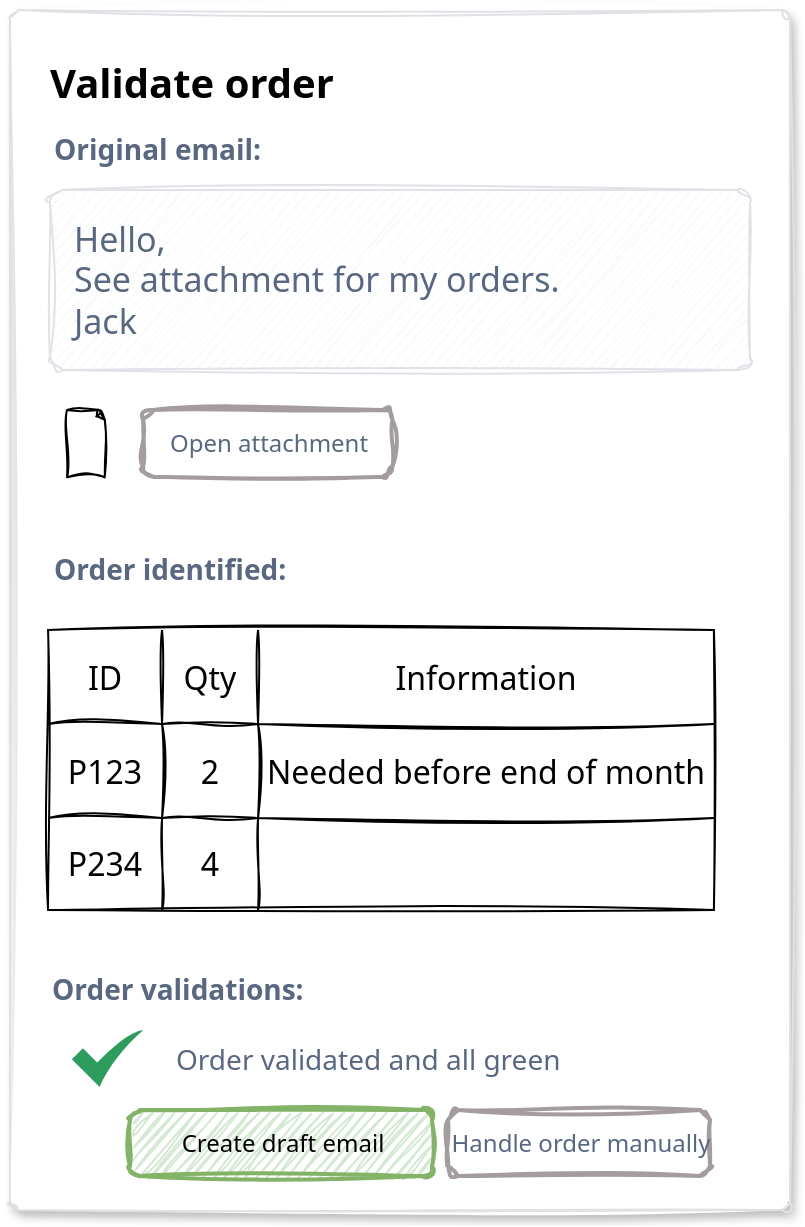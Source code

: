 <mxfile version="28.1.2" pages="3">
  <diagram name="Validate order" id="hDFR09BhtiosHNqQxnzq">
    <mxGraphModel dx="1576" dy="962" grid="1" gridSize="10" guides="1" tooltips="1" connect="1" arrows="1" fold="1" page="1" pageScale="1" pageWidth="2339" pageHeight="3300" math="0" shadow="0">
      <root>
        <mxCell id="0" />
        <mxCell id="1" parent="0" />
        <mxCell id="5PPlw6xIDYHhpRMQLJi6-10" value="Validate order" style="html=1;rounded=1;fillColor=#ffffff;strokeColor=#DFE1E5;fontSize=20;align=left;fontColor=#000000;shadow=1;arcSize=1;whiteSpace=wrap;spacing=20;verticalAlign=top;fontStyle=1;pointerEvents=0;sketch=1;hachureGap=4;jiggle=2;curveFitting=1;fontFamily=Segoe UI;" parent="1" vertex="1">
          <mxGeometry x="360" y="240" width="390" height="600" as="geometry" />
        </mxCell>
        <mxCell id="5PPlw6xIDYHhpRMQLJi6-11" value="Original email:" style="dashed=0;html=1;rounded=1;fillColor=none;strokeColor=none;fontSize=14;align=left;fontStyle=1;strokeWidth=2;fontColor=#596780;pointerEvents=0;sketch=1;hachureGap=4;jiggle=2;curveFitting=1;fontFamily=Segoe UI;" parent="5PPlw6xIDYHhpRMQLJi6-10" vertex="1">
          <mxGeometry width="100" height="20" relative="1" as="geometry">
            <mxPoint x="20" y="60" as="offset" />
          </mxGeometry>
        </mxCell>
        <mxCell id="5PPlw6xIDYHhpRMQLJi6-12" value="&lt;p class=&quot;MsoNormal&quot;&gt;&lt;span lang=&quot;EN-US&quot;&gt;Hello,&lt;br&gt;&lt;span style=&quot;background-color: transparent; color: light-dark(rgb(89, 103, 128), rgb(139, 151, 173));&quot;&gt;See attachment for my orders.&lt;br&gt;Jack&lt;/span&gt;&lt;br&gt;&lt;/span&gt;&lt;/p&gt;" style="dashed=0;html=1;rounded=1;fillColor=#F7F8F9;strokeColor=#E0E2E7;arcSize=7;align=left;spacingLeft=10;fontColor=#596780;pointerEvents=0;fontSize=17;sketch=1;hachureGap=4;jiggle=2;curveFitting=1;fontFamily=Segoe UI;" parent="5PPlw6xIDYHhpRMQLJi6-10" vertex="1">
          <mxGeometry width="350" height="90" relative="1" as="geometry">
            <mxPoint x="20" y="90" as="offset" />
          </mxGeometry>
        </mxCell>
        <mxCell id="5PPlw6xIDYHhpRMQLJi6-14" value="Order identified:" style="dashed=0;html=1;rounded=1;fillColor=none;strokeColor=none;fontSize=14;align=left;fontStyle=1;strokeWidth=2;fontColor=#596780;pointerEvents=0;sketch=1;hachureGap=4;jiggle=2;curveFitting=1;fontFamily=Segoe UI;" parent="5PPlw6xIDYHhpRMQLJi6-10" vertex="1">
          <mxGeometry width="100" height="20" relative="1" as="geometry">
            <mxPoint x="20" y="270" as="offset" />
          </mxGeometry>
        </mxCell>
        <mxCell id="5PPlw6xIDYHhpRMQLJi6-20" value="Create draft email" style="dashed=0;html=1;rounded=1;fillColor=#d5e8d4;strokeColor=#82b366;fontSize=12;align=center;fontStyle=0;strokeWidth=2;pointerEvents=0;sketch=1;hachureGap=4;jiggle=2;curveFitting=1;fontFamily=Segoe UI;" parent="5PPlw6xIDYHhpRMQLJi6-10" vertex="1">
          <mxGeometry x="1" y="1" width="151" height="33" relative="1" as="geometry">
            <mxPoint x="-330" y="-50" as="offset" />
          </mxGeometry>
        </mxCell>
        <mxCell id="5PPlw6xIDYHhpRMQLJi6-21" value="Handle order manually" style="dashed=0;html=1;rounded=1;fillColor=none;strokeColor=light-dark(#a49d9d, #ededed);fontSize=12;align=center;fontStyle=0;strokeWidth=2;fontColor=#596780;pointerEvents=0;sketch=1;hachureGap=4;jiggle=2;curveFitting=1;fontFamily=Segoe UI;" parent="5PPlw6xIDYHhpRMQLJi6-10" vertex="1">
          <mxGeometry x="1" y="1" width="131" height="33" relative="1" as="geometry">
            <mxPoint x="-171" y="-50" as="offset" />
          </mxGeometry>
        </mxCell>
        <mxCell id="5PPlw6xIDYHhpRMQLJi6-38" value="" style="whiteSpace=wrap;html=1;shape=mxgraph.basic.document;sketch=1;hachureGap=4;jiggle=2;curveFitting=1;fontFamily=Segoe UI;" parent="5PPlw6xIDYHhpRMQLJi6-10" vertex="1">
          <mxGeometry x="28.537" y="200" width="19.024" height="33.67" as="geometry" />
        </mxCell>
        <mxCell id="5PPlw6xIDYHhpRMQLJi6-39" value="Open attachment" style="dashed=0;html=1;rounded=1;fillColor=none;strokeColor=light-dark(#a49d9d, #ededed);fontSize=12;align=center;fontStyle=0;strokeWidth=2;fontColor=#596780;pointerEvents=0;sketch=1;hachureGap=4;jiggle=2;curveFitting=1;fontFamily=Segoe UI;" parent="5PPlw6xIDYHhpRMQLJi6-10" vertex="1">
          <mxGeometry x="66.585" y="200" width="124.61" height="33.42" as="geometry" />
        </mxCell>
        <mxCell id="5PPlw6xIDYHhpRMQLJi6-53" value="" style="shape=table;startSize=0;container=1;collapsible=0;childLayout=tableLayout;fontSize=16;sketch=1;hachureGap=4;jiggle=2;curveFitting=1;fontFamily=Segoe UI;" parent="5PPlw6xIDYHhpRMQLJi6-10" vertex="1">
          <mxGeometry x="19.024" y="310" width="332.927" height="140" as="geometry" />
        </mxCell>
        <mxCell id="5PPlw6xIDYHhpRMQLJi6-54" value="" style="shape=tableRow;horizontal=0;startSize=0;swimlaneHead=0;swimlaneBody=0;strokeColor=inherit;top=0;left=0;bottom=0;right=0;collapsible=0;dropTarget=0;fillColor=none;points=[[0,0.5],[1,0.5]];portConstraint=eastwest;fontSize=16;sketch=1;hachureGap=4;jiggle=2;curveFitting=1;fontFamily=Segoe UI;" parent="5PPlw6xIDYHhpRMQLJi6-53" vertex="1">
          <mxGeometry width="332.927" height="47" as="geometry" />
        </mxCell>
        <mxCell id="5PPlw6xIDYHhpRMQLJi6-55" value="ID" style="shape=partialRectangle;html=1;whiteSpace=wrap;connectable=0;strokeColor=inherit;overflow=hidden;fillColor=none;top=0;left=0;bottom=0;right=0;pointerEvents=1;fontSize=16;sketch=1;hachureGap=4;jiggle=2;curveFitting=1;fontFamily=Segoe UI;" parent="5PPlw6xIDYHhpRMQLJi6-54" vertex="1">
          <mxGeometry width="57" height="47" as="geometry">
            <mxRectangle width="57" height="47" as="alternateBounds" />
          </mxGeometry>
        </mxCell>
        <mxCell id="5PPlw6xIDYHhpRMQLJi6-56" value="Qty" style="shape=partialRectangle;html=1;whiteSpace=wrap;connectable=0;strokeColor=inherit;overflow=hidden;fillColor=none;top=0;left=0;bottom=0;right=0;pointerEvents=1;fontSize=16;sketch=1;hachureGap=4;jiggle=2;curveFitting=1;fontFamily=Segoe UI;" parent="5PPlw6xIDYHhpRMQLJi6-54" vertex="1">
          <mxGeometry x="57" width="48" height="47" as="geometry">
            <mxRectangle width="48" height="47" as="alternateBounds" />
          </mxGeometry>
        </mxCell>
        <mxCell id="5PPlw6xIDYHhpRMQLJi6-57" value="Information" style="shape=partialRectangle;html=1;whiteSpace=wrap;connectable=0;strokeColor=inherit;overflow=hidden;fillColor=none;top=0;left=0;bottom=0;right=0;pointerEvents=1;fontSize=16;sketch=1;hachureGap=4;jiggle=2;curveFitting=1;fontFamily=Segoe UI;" parent="5PPlw6xIDYHhpRMQLJi6-54" vertex="1">
          <mxGeometry x="105" width="228" height="47" as="geometry">
            <mxRectangle width="228" height="47" as="alternateBounds" />
          </mxGeometry>
        </mxCell>
        <mxCell id="5PPlw6xIDYHhpRMQLJi6-58" value="" style="shape=tableRow;horizontal=0;startSize=0;swimlaneHead=0;swimlaneBody=0;strokeColor=inherit;top=0;left=0;bottom=0;right=0;collapsible=0;dropTarget=0;fillColor=none;points=[[0,0.5],[1,0.5]];portConstraint=eastwest;fontSize=16;sketch=1;hachureGap=4;jiggle=2;curveFitting=1;fontFamily=Segoe UI;" parent="5PPlw6xIDYHhpRMQLJi6-53" vertex="1">
          <mxGeometry y="47" width="332.927" height="47" as="geometry" />
        </mxCell>
        <mxCell id="5PPlw6xIDYHhpRMQLJi6-59" value="P123" style="shape=partialRectangle;html=1;whiteSpace=wrap;connectable=0;strokeColor=inherit;overflow=hidden;fillColor=none;top=0;left=0;bottom=0;right=0;pointerEvents=1;fontSize=16;sketch=1;hachureGap=4;jiggle=2;curveFitting=1;fontFamily=Segoe UI;" parent="5PPlw6xIDYHhpRMQLJi6-58" vertex="1">
          <mxGeometry width="57" height="47" as="geometry">
            <mxRectangle width="57" height="47" as="alternateBounds" />
          </mxGeometry>
        </mxCell>
        <mxCell id="5PPlw6xIDYHhpRMQLJi6-60" value="2" style="shape=partialRectangle;html=1;whiteSpace=wrap;connectable=0;strokeColor=inherit;overflow=hidden;fillColor=none;top=0;left=0;bottom=0;right=0;pointerEvents=1;fontSize=16;sketch=1;hachureGap=4;jiggle=2;curveFitting=1;fontFamily=Segoe UI;" parent="5PPlw6xIDYHhpRMQLJi6-58" vertex="1">
          <mxGeometry x="57" width="48" height="47" as="geometry">
            <mxRectangle width="48" height="47" as="alternateBounds" />
          </mxGeometry>
        </mxCell>
        <mxCell id="5PPlw6xIDYHhpRMQLJi6-61" value="Needed before end of month" style="shape=partialRectangle;html=1;whiteSpace=wrap;connectable=0;strokeColor=inherit;overflow=hidden;fillColor=none;top=0;left=0;bottom=0;right=0;pointerEvents=1;fontSize=16;sketch=1;hachureGap=4;jiggle=2;curveFitting=1;fontFamily=Segoe UI;" parent="5PPlw6xIDYHhpRMQLJi6-58" vertex="1">
          <mxGeometry x="105" width="228" height="47" as="geometry">
            <mxRectangle width="228" height="47" as="alternateBounds" />
          </mxGeometry>
        </mxCell>
        <mxCell id="5PPlw6xIDYHhpRMQLJi6-62" value="" style="shape=tableRow;horizontal=0;startSize=0;swimlaneHead=0;swimlaneBody=0;strokeColor=inherit;top=0;left=0;bottom=0;right=0;collapsible=0;dropTarget=0;fillColor=none;points=[[0,0.5],[1,0.5]];portConstraint=eastwest;fontSize=16;sketch=1;hachureGap=4;jiggle=2;curveFitting=1;fontFamily=Segoe UI;" parent="5PPlw6xIDYHhpRMQLJi6-53" vertex="1">
          <mxGeometry y="94" width="332.927" height="46" as="geometry" />
        </mxCell>
        <mxCell id="5PPlw6xIDYHhpRMQLJi6-63" value="P234" style="shape=partialRectangle;html=1;whiteSpace=wrap;connectable=0;strokeColor=inherit;overflow=hidden;fillColor=none;top=0;left=0;bottom=0;right=0;pointerEvents=1;fontSize=16;sketch=1;hachureGap=4;jiggle=2;curveFitting=1;fontFamily=Segoe UI;" parent="5PPlw6xIDYHhpRMQLJi6-62" vertex="1">
          <mxGeometry width="57" height="46" as="geometry">
            <mxRectangle width="57" height="46" as="alternateBounds" />
          </mxGeometry>
        </mxCell>
        <mxCell id="5PPlw6xIDYHhpRMQLJi6-64" value="4" style="shape=partialRectangle;html=1;whiteSpace=wrap;connectable=0;strokeColor=inherit;overflow=hidden;fillColor=none;top=0;left=0;bottom=0;right=0;pointerEvents=1;fontSize=16;sketch=1;hachureGap=4;jiggle=2;curveFitting=1;fontFamily=Segoe UI;" parent="5PPlw6xIDYHhpRMQLJi6-62" vertex="1">
          <mxGeometry x="57" width="48" height="46" as="geometry">
            <mxRectangle width="48" height="46" as="alternateBounds" />
          </mxGeometry>
        </mxCell>
        <mxCell id="5PPlw6xIDYHhpRMQLJi6-65" value="" style="shape=partialRectangle;html=1;whiteSpace=wrap;connectable=0;strokeColor=inherit;overflow=hidden;fillColor=none;top=0;left=0;bottom=0;right=0;pointerEvents=1;fontSize=16;sketch=1;hachureGap=4;jiggle=2;curveFitting=1;fontFamily=Segoe UI;" parent="5PPlw6xIDYHhpRMQLJi6-62" vertex="1">
          <mxGeometry x="105" width="228" height="46" as="geometry">
            <mxRectangle width="228" height="46" as="alternateBounds" />
          </mxGeometry>
        </mxCell>
        <mxCell id="5PPlw6xIDYHhpRMQLJi6-67" value="Order validations:" style="dashed=0;html=1;rounded=1;fillColor=none;strokeColor=none;fontSize=14;align=left;fontStyle=1;strokeWidth=2;fontColor=#596780;pointerEvents=0;sketch=1;hachureGap=4;jiggle=2;curveFitting=1;fontFamily=Segoe UI;" parent="5PPlw6xIDYHhpRMQLJi6-10" vertex="1">
          <mxGeometry x="19.024" y="480" width="95.122" height="20" as="geometry" />
        </mxCell>
        <mxCell id="5PPlw6xIDYHhpRMQLJi6-66" value="" style="sketch=0;html=1;aspect=fixed;strokeColor=none;shadow=0;align=center;fillColor=#2D9C5E;verticalAlign=top;labelPosition=center;verticalLabelPosition=bottom;shape=mxgraph.gcp2.check;hachureGap=4;jiggle=2;curveFitting=1;fontFamily=Architects Daughter;fontSource=https%3A%2F%2Ffonts.googleapis.com%2Fcss%3Ffamily%3DArchitects%2BDaughter;" parent="5PPlw6xIDYHhpRMQLJi6-10" vertex="1">
          <mxGeometry x="30.915" y="510" width="35.671" height="28.537" as="geometry" />
        </mxCell>
        <mxCell id="5PPlw6xIDYHhpRMQLJi6-68" value="Order validated and all green" style="dashed=0;html=1;rounded=1;fillColor=none;strokeColor=none;fontSize=14;align=left;fontStyle=0;strokeWidth=2;fontColor=#596780;pointerEvents=0;sketch=1;hachureGap=4;jiggle=2;curveFitting=1;fontFamily=Segoe UI;" parent="5PPlw6xIDYHhpRMQLJi6-10" vertex="1">
          <mxGeometry x="81.329" y="515" width="242.085" height="20" as="geometry" />
        </mxCell>
      </root>
    </mxGraphModel>
  </diagram>
  <diagram name="Scenario 1" id="gGrY1N74aggnu2cFGW1f">
    <mxGraphModel dx="901" dy="550" grid="1" gridSize="10" guides="1" tooltips="1" connect="1" arrows="1" fold="1" page="1" pageScale="1" pageWidth="2339" pageHeight="3300" math="0" shadow="0">
      <root>
        <mxCell id="ysoz3RFdD6hhX9JGFQpG-0" />
        <mxCell id="ysoz3RFdD6hhX9JGFQpG-1" parent="ysoz3RFdD6hhX9JGFQpG-0" />
        <mxCell id="ysoz3RFdD6hhX9JGFQpG-2" value="Analyze orders" style="html=1;rounded=1;fillColor=#ffffff;strokeColor=#DFE1E5;fontSize=20;align=left;fontColor=#000000;shadow=1;arcSize=1;whiteSpace=wrap;spacing=20;verticalAlign=top;fontStyle=1;pointerEvents=0;sketch=1;hachureGap=4;jiggle=2;curveFitting=1;fontFamily=Segoe UI;" vertex="1" parent="ysoz3RFdD6hhX9JGFQpG-1">
          <mxGeometry x="150" y="280" width="460" height="170" as="geometry" />
        </mxCell>
        <mxCell id="KWAz2jK_aD4MaHGoxzwM-12" value="" style="shape=table;startSize=0;container=1;collapsible=0;childLayout=tableLayout;fontSize=16;sketch=1;hachureGap=4;jiggle=2;curveFitting=1;fontFamily=Segoe UI;" vertex="1" parent="ysoz3RFdD6hhX9JGFQpG-1">
          <mxGeometry x="980" y="620" width="332.927" height="140" as="geometry" />
        </mxCell>
        <mxCell id="KWAz2jK_aD4MaHGoxzwM-13" value="" style="shape=tableRow;horizontal=0;startSize=0;swimlaneHead=0;swimlaneBody=0;strokeColor=inherit;top=0;left=0;bottom=0;right=0;collapsible=0;dropTarget=0;fillColor=none;points=[[0,0.5],[1,0.5]];portConstraint=eastwest;fontSize=16;sketch=1;hachureGap=4;jiggle=2;curveFitting=1;fontFamily=Segoe UI;" vertex="1" parent="KWAz2jK_aD4MaHGoxzwM-12">
          <mxGeometry width="332.927" height="47" as="geometry" />
        </mxCell>
        <mxCell id="KWAz2jK_aD4MaHGoxzwM-14" value="ID" style="shape=partialRectangle;html=1;whiteSpace=wrap;connectable=0;strokeColor=inherit;overflow=hidden;fillColor=none;top=0;left=0;bottom=0;right=0;pointerEvents=1;fontSize=16;sketch=1;hachureGap=4;jiggle=2;curveFitting=1;fontFamily=Segoe UI;" vertex="1" parent="KWAz2jK_aD4MaHGoxzwM-13">
          <mxGeometry width="57" height="47" as="geometry">
            <mxRectangle width="57" height="47" as="alternateBounds" />
          </mxGeometry>
        </mxCell>
        <mxCell id="KWAz2jK_aD4MaHGoxzwM-15" value="Qty" style="shape=partialRectangle;html=1;whiteSpace=wrap;connectable=0;strokeColor=inherit;overflow=hidden;fillColor=none;top=0;left=0;bottom=0;right=0;pointerEvents=1;fontSize=16;sketch=1;hachureGap=4;jiggle=2;curveFitting=1;fontFamily=Segoe UI;" vertex="1" parent="KWAz2jK_aD4MaHGoxzwM-13">
          <mxGeometry x="57" width="48" height="47" as="geometry">
            <mxRectangle width="48" height="47" as="alternateBounds" />
          </mxGeometry>
        </mxCell>
        <mxCell id="KWAz2jK_aD4MaHGoxzwM-16" value="Information" style="shape=partialRectangle;html=1;whiteSpace=wrap;connectable=0;strokeColor=inherit;overflow=hidden;fillColor=none;top=0;left=0;bottom=0;right=0;pointerEvents=1;fontSize=16;sketch=1;hachureGap=4;jiggle=2;curveFitting=1;fontFamily=Segoe UI;" vertex="1" parent="KWAz2jK_aD4MaHGoxzwM-13">
          <mxGeometry x="105" width="228" height="47" as="geometry">
            <mxRectangle width="228" height="47" as="alternateBounds" />
          </mxGeometry>
        </mxCell>
        <mxCell id="KWAz2jK_aD4MaHGoxzwM-17" value="" style="shape=tableRow;horizontal=0;startSize=0;swimlaneHead=0;swimlaneBody=0;strokeColor=inherit;top=0;left=0;bottom=0;right=0;collapsible=0;dropTarget=0;fillColor=none;points=[[0,0.5],[1,0.5]];portConstraint=eastwest;fontSize=16;sketch=1;hachureGap=4;jiggle=2;curveFitting=1;fontFamily=Segoe UI;" vertex="1" parent="KWAz2jK_aD4MaHGoxzwM-12">
          <mxGeometry y="47" width="332.927" height="47" as="geometry" />
        </mxCell>
        <mxCell id="KWAz2jK_aD4MaHGoxzwM-18" value="P123" style="shape=partialRectangle;html=1;whiteSpace=wrap;connectable=0;strokeColor=inherit;overflow=hidden;fillColor=none;top=0;left=0;bottom=0;right=0;pointerEvents=1;fontSize=16;sketch=1;hachureGap=4;jiggle=2;curveFitting=1;fontFamily=Segoe UI;" vertex="1" parent="KWAz2jK_aD4MaHGoxzwM-17">
          <mxGeometry width="57" height="47" as="geometry">
            <mxRectangle width="57" height="47" as="alternateBounds" />
          </mxGeometry>
        </mxCell>
        <mxCell id="KWAz2jK_aD4MaHGoxzwM-19" value="2" style="shape=partialRectangle;html=1;whiteSpace=wrap;connectable=0;strokeColor=inherit;overflow=hidden;fillColor=none;top=0;left=0;bottom=0;right=0;pointerEvents=1;fontSize=16;sketch=1;hachureGap=4;jiggle=2;curveFitting=1;fontFamily=Segoe UI;" vertex="1" parent="KWAz2jK_aD4MaHGoxzwM-17">
          <mxGeometry x="57" width="48" height="47" as="geometry">
            <mxRectangle width="48" height="47" as="alternateBounds" />
          </mxGeometry>
        </mxCell>
        <mxCell id="KWAz2jK_aD4MaHGoxzwM-20" value="Needed before end of month" style="shape=partialRectangle;html=1;whiteSpace=wrap;connectable=0;strokeColor=inherit;overflow=hidden;fillColor=none;top=0;left=0;bottom=0;right=0;pointerEvents=1;fontSize=16;sketch=1;hachureGap=4;jiggle=2;curveFitting=1;fontFamily=Segoe UI;" vertex="1" parent="KWAz2jK_aD4MaHGoxzwM-17">
          <mxGeometry x="105" width="228" height="47" as="geometry">
            <mxRectangle width="228" height="47" as="alternateBounds" />
          </mxGeometry>
        </mxCell>
        <mxCell id="KWAz2jK_aD4MaHGoxzwM-21" value="" style="shape=tableRow;horizontal=0;startSize=0;swimlaneHead=0;swimlaneBody=0;strokeColor=inherit;top=0;left=0;bottom=0;right=0;collapsible=0;dropTarget=0;fillColor=none;points=[[0,0.5],[1,0.5]];portConstraint=eastwest;fontSize=16;sketch=1;hachureGap=4;jiggle=2;curveFitting=1;fontFamily=Segoe UI;" vertex="1" parent="KWAz2jK_aD4MaHGoxzwM-12">
          <mxGeometry y="94" width="332.927" height="46" as="geometry" />
        </mxCell>
        <mxCell id="KWAz2jK_aD4MaHGoxzwM-22" value="P234" style="shape=partialRectangle;html=1;whiteSpace=wrap;connectable=0;strokeColor=inherit;overflow=hidden;fillColor=none;top=0;left=0;bottom=0;right=0;pointerEvents=1;fontSize=16;sketch=1;hachureGap=4;jiggle=2;curveFitting=1;fontFamily=Segoe UI;" vertex="1" parent="KWAz2jK_aD4MaHGoxzwM-21">
          <mxGeometry width="57" height="46" as="geometry">
            <mxRectangle width="57" height="46" as="alternateBounds" />
          </mxGeometry>
        </mxCell>
        <mxCell id="KWAz2jK_aD4MaHGoxzwM-23" value="4" style="shape=partialRectangle;html=1;whiteSpace=wrap;connectable=0;strokeColor=inherit;overflow=hidden;fillColor=none;top=0;left=0;bottom=0;right=0;pointerEvents=1;fontSize=16;sketch=1;hachureGap=4;jiggle=2;curveFitting=1;fontFamily=Segoe UI;" vertex="1" parent="KWAz2jK_aD4MaHGoxzwM-21">
          <mxGeometry x="57" width="48" height="46" as="geometry">
            <mxRectangle width="48" height="46" as="alternateBounds" />
          </mxGeometry>
        </mxCell>
        <mxCell id="KWAz2jK_aD4MaHGoxzwM-24" value="" style="shape=partialRectangle;html=1;whiteSpace=wrap;connectable=0;strokeColor=inherit;overflow=hidden;fillColor=none;top=0;left=0;bottom=0;right=0;pointerEvents=1;fontSize=16;sketch=1;hachureGap=4;jiggle=2;curveFitting=1;fontFamily=Segoe UI;" vertex="1" parent="KWAz2jK_aD4MaHGoxzwM-21">
          <mxGeometry x="105" width="228" height="46" as="geometry">
            <mxRectangle width="228" height="46" as="alternateBounds" />
          </mxGeometry>
        </mxCell>
        <mxCell id="KWAz2jK_aD4MaHGoxzwM-25" value="Analyze" style="dashed=0;html=1;rounded=1;fillColor=#dae8fc;strokeColor=#6c8ebf;fontSize=12;align=center;fontStyle=1;strokeWidth=2;pointerEvents=0;hachureGap=4;fontFamily=Segoe UI;" vertex="1" parent="ysoz3RFdD6hhX9JGFQpG-1">
          <mxGeometry x="460" y="370" width="120" height="33" as="geometry" />
        </mxCell>
        <mxCell id="KWAz2jK_aD4MaHGoxzwM-26" value="Handle order manually" style="dashed=0;html=1;rounded=1;fillColor=none;strokeColor=light-dark(#a49d9d, #ededed);fontSize=12;align=center;fontStyle=0;strokeWidth=2;fontColor=#596780;pointerEvents=0;sketch=1;hachureGap=4;jiggle=2;curveFitting=1;fontFamily=Segoe UI;" vertex="1" parent="ysoz3RFdD6hhX9JGFQpG-1">
          <mxGeometry x="950" y="800" width="131" height="33" as="geometry" />
        </mxCell>
        <mxCell id="KWAz2jK_aD4MaHGoxzwM-27" value="Order validated and all green" style="dashed=0;html=1;rounded=1;fillColor=none;strokeColor=none;fontSize=14;align=left;fontStyle=0;strokeWidth=2;fontColor=#596780;pointerEvents=0;sketch=1;hachureGap=4;jiggle=2;curveFitting=1;fontFamily=Segoe UI;" vertex="1" parent="ysoz3RFdD6hhX9JGFQpG-1">
          <mxGeometry x="910" y="520" width="242.085" height="20" as="geometry" />
        </mxCell>
        <mxCell id="KWAz2jK_aD4MaHGoxzwM-28" value="Order validations:" style="dashed=0;html=1;rounded=1;fillColor=none;strokeColor=none;fontSize=14;align=left;fontStyle=1;strokeWidth=2;fontColor=#596780;pointerEvents=0;sketch=1;hachureGap=4;jiggle=2;curveFitting=1;fontFamily=Segoe UI;" vertex="1" parent="ysoz3RFdD6hhX9JGFQpG-1">
          <mxGeometry x="1000" y="380" width="95.122" height="20" as="geometry" />
        </mxCell>
        <mxCell id="KWAz2jK_aD4MaHGoxzwM-29" value="" style="sketch=0;html=1;aspect=fixed;strokeColor=none;shadow=0;align=center;fillColor=#2D9C5E;verticalAlign=top;labelPosition=center;verticalLabelPosition=bottom;shape=mxgraph.gcp2.check;hachureGap=4;jiggle=2;curveFitting=1;fontFamily=Architects Daughter;fontSource=https%3A%2F%2Ffonts.googleapis.com%2Fcss%3Ffamily%3DArchitects%2BDaughter;" vertex="1" parent="ysoz3RFdD6hhX9JGFQpG-1">
          <mxGeometry x="970" y="420" width="35.671" height="28.537" as="geometry" />
        </mxCell>
        <mxCell id="KWAz2jK_aD4MaHGoxzwM-30" value="Order identified:" style="dashed=0;html=1;rounded=1;fillColor=none;strokeColor=none;fontSize=14;align=left;fontStyle=1;strokeWidth=2;fontColor=#596780;pointerEvents=0;sketch=1;hachureGap=4;jiggle=2;curveFitting=1;fontFamily=Segoe UI;" vertex="1" parent="ysoz3RFdD6hhX9JGFQpG-1">
          <mxGeometry x="980" y="330" width="100" height="20" as="geometry" />
        </mxCell>
        <mxCell id="KWAz2jK_aD4MaHGoxzwM-31" value="Original email:" style="dashed=0;html=1;rounded=1;fillColor=none;strokeColor=none;fontSize=14;align=left;fontStyle=1;strokeWidth=2;fontColor=#596780;pointerEvents=0;sketch=1;hachureGap=4;jiggle=2;curveFitting=1;fontFamily=Segoe UI;" vertex="1" parent="ysoz3RFdD6hhX9JGFQpG-1">
          <mxGeometry x="1020" y="250" width="100" height="20" as="geometry" />
        </mxCell>
        <mxCell id="KWAz2jK_aD4MaHGoxzwM-59" value="Any" style="rounded=1;fillColor=#f5f5f5;strokeColor=#666666;html=1;fontColor=#333333;align=left;fontSize=12;spacingLeft=10;pointerEvents=0;hachureGap=4;fontFamily=Segoe UI;" vertex="1" parent="ysoz3RFdD6hhX9JGFQpG-1">
          <mxGeometry x="339" y="370" width="100" height="33" as="geometry" />
        </mxCell>
        <mxCell id="KWAz2jK_aD4MaHGoxzwM-60" value="" style="shape=triangle;direction=south;fillColor=#596780;strokeColor=none;html=1;pointerEvents=0;hachureGap=4;fontFamily=Architects Daughter;fontSource=https%3A%2F%2Ffonts.googleapis.com%2Fcss%3Ffamily%3DArchitects%2BDaughter;" vertex="1" parent="KWAz2jK_aD4MaHGoxzwM-59">
          <mxGeometry x="1" y="0.5" width="12" height="6" relative="1" as="geometry">
            <mxPoint x="-20" y="-3" as="offset" />
          </mxGeometry>
        </mxCell>
        <mxCell id="KWAz2jK_aD4MaHGoxzwM-61" value="ORD00000010" style="strokeWidth=1;shadow=0;dashed=0;align=center;html=1;shape=mxgraph.mockup.text.textBox;fontColor=#666666;align=left;fontSize=17;spacingLeft=4;spacingTop=-3;whiteSpace=wrap;strokeColor=#666666;mainText=;hachureGap=4;fontFamily=Segoe UI;" vertex="1" parent="ysoz3RFdD6hhX9JGFQpG-1">
          <mxGeometry x="170" y="373" width="150" height="30" as="geometry" />
        </mxCell>
        <mxCell id="KWAz2jK_aD4MaHGoxzwM-63" value="Order number:" style="dashed=0;html=1;rounded=1;fillColor=none;strokeColor=none;fontSize=14;align=left;fontStyle=1;strokeWidth=2;fontColor=#596780;pointerEvents=0;sketch=1;hachureGap=4;jiggle=2;curveFitting=1;fontFamily=Segoe UI;" vertex="1" parent="ysoz3RFdD6hhX9JGFQpG-1">
          <mxGeometry x="170" y="351.5" width="100" height="20" as="geometry" />
        </mxCell>
        <mxCell id="KWAz2jK_aD4MaHGoxzwM-64" value="Status:" style="dashed=0;html=1;rounded=1;fillColor=none;strokeColor=none;fontSize=14;align=left;fontStyle=1;strokeWidth=2;fontColor=#596780;pointerEvents=0;sketch=1;hachureGap=4;jiggle=2;curveFitting=1;fontFamily=Segoe UI;" vertex="1" parent="ysoz3RFdD6hhX9JGFQpG-1">
          <mxGeometry x="339" y="350" width="100" height="20" as="geometry" />
        </mxCell>
        <mxCell id="KWAz2jK_aD4MaHGoxzwM-65" value="Order agent" style="html=1;rounded=1;fillColor=#ffffff;strokeColor=#DFE1E5;fontSize=20;align=left;fontColor=#000000;shadow=1;arcSize=1;whiteSpace=wrap;spacing=20;verticalAlign=top;fontStyle=1;pointerEvents=0;sketch=1;hachureGap=4;jiggle=2;curveFitting=1;fontFamily=Segoe UI;" vertex="1" parent="ysoz3RFdD6hhX9JGFQpG-1">
          <mxGeometry x="149" y="503" width="461" height="190" as="geometry" />
        </mxCell>
        <mxCell id="KWAz2jK_aD4MaHGoxzwM-68" value="" style="html=1;verticalLabelPosition=middle;align=right;labelBackgroundColor=#ffffff;verticalAlign=middle;strokeWidth=2;strokeColor=#0080F0;shadow=0;dashed=0;shape=mxgraph.ios7.icons.message;hachureGap=4;fontFamily=Segoe UI;labelPosition=center;" vertex="1" parent="ysoz3RFdD6hhX9JGFQpG-1">
          <mxGeometry x="339" y="568" width="250" height="40" as="geometry" />
        </mxCell>
        <mxCell id="KWAz2jK_aD4MaHGoxzwM-69" value="" style="html=1;verticalLabelPosition=middle;align=left;labelBackgroundColor=#ffffff;verticalAlign=middle;strokeWidth=2;strokeColor=#00CC66;shadow=0;dashed=0;shape=mxgraph.ios7.icons.message;hachureGap=4;fontFamily=Segoe UI;labelPosition=center;flipH=1;" vertex="1" parent="ysoz3RFdD6hhX9JGFQpG-1">
          <mxGeometry x="170" y="623" width="200" height="40" as="geometry" />
        </mxCell>
        <mxCell id="KWAz2jK_aD4MaHGoxzwM-70" value="VS." style="text;strokeColor=none;fillColor=none;html=1;align=center;verticalAlign=middle;whiteSpace=wrap;rounded=0;fontSize=25;fontFamily=Segoe UI;fontStyle=1" vertex="1" parent="ysoz3RFdD6hhX9JGFQpG-1">
          <mxGeometry x="350" y="460" width="60" height="30" as="geometry" />
        </mxCell>
        <mxCell id="KWAz2jK_aD4MaHGoxzwM-71" value="&lt;span style=&quot;color: rgb(0, 0, 0); font-family: &amp;quot;Segoe UI&amp;quot;; font-size: 12px; font-style: normal; font-variant-ligatures: normal; font-variant-caps: normal; font-weight: 400; letter-spacing: normal; orphans: 2; text-indent: 0px; text-transform: none; widows: 2; word-spacing: 0px; -webkit-text-stroke-width: 0px; white-space: nowrap; background-color: rgb(255, 255, 255); text-decoration-thickness: initial; text-decoration-style: initial; text-decoration-color: initial; float: none; display: inline !important;&quot;&gt;What&#39;s the status with order ORD00000010?&lt;/span&gt;" style="text;whiteSpace=wrap;html=1;fontFamily=Architects Daughter;fontSource=https%3A%2F%2Ffonts.googleapis.com%2Fcss%3Ffamily%3DArchitects%2BDaughter;align=center;verticalAlign=middle;" vertex="1" parent="ysoz3RFdD6hhX9JGFQpG-1">
          <mxGeometry x="340" y="568" width="250" height="32" as="geometry" />
        </mxCell>
        <mxCell id="KWAz2jK_aD4MaHGoxzwM-72" value="&lt;span style=&quot;font-family: &amp;quot;Segoe UI&amp;quot;; text-wrap-mode: nowrap; background-color: rgb(255, 255, 255);&quot;&gt;Order is currently in&amp;nbsp;&lt;/span&gt;&lt;b style=&quot;font-family: &amp;quot;Segoe UI&amp;quot;; text-wrap-mode: nowrap;&quot;&gt;...&lt;/b&gt;" style="text;whiteSpace=wrap;html=1;fontFamily=Architects Daughter;fontSource=https%3A%2F%2Ffonts.googleapis.com%2Fcss%3Ffamily%3DArchitects%2BDaughter;align=center;verticalAlign=middle;" vertex="1" parent="ysoz3RFdD6hhX9JGFQpG-1">
          <mxGeometry x="170" y="623" width="140" height="32" as="geometry" />
        </mxCell>
      </root>
    </mxGraphModel>
  </diagram>
  <diagram name="Scenario 2" id="1KsRFRwUj7b3d2rWcODj">
    <mxGraphModel dx="1576" dy="962" grid="1" gridSize="10" guides="1" tooltips="1" connect="1" arrows="1" fold="1" page="1" pageScale="1" pageWidth="2339" pageHeight="3300" math="0" shadow="0">
      <root>
        <mxCell id="--RDxIVZW0fIAirBwGvF-0" />
        <mxCell id="--RDxIVZW0fIAirBwGvF-1" parent="--RDxIVZW0fIAirBwGvF-0" />
        <mxCell id="--RDxIVZW0fIAirBwGvF-2" value="Book a flight" style="html=1;rounded=1;fillColor=#ffffff;strokeColor=#DFE1E5;fontSize=20;align=left;fontColor=#000000;shadow=1;arcSize=1;whiteSpace=wrap;spacing=20;verticalAlign=top;fontStyle=1;pointerEvents=0;sketch=1;hachureGap=4;jiggle=2;curveFitting=1;fontFamily=Segoe UI;" vertex="1" parent="--RDxIVZW0fIAirBwGvF-1">
          <mxGeometry x="150" y="280" width="460" height="170" as="geometry" />
        </mxCell>
        <mxCell id="--RDxIVZW0fIAirBwGvF-16" value="Analyze" style="dashed=0;html=1;rounded=1;fillColor=#dae8fc;strokeColor=#6c8ebf;fontSize=12;align=center;fontStyle=1;strokeWidth=2;pointerEvents=0;hachureGap=4;fontFamily=Segoe UI;" vertex="1" parent="--RDxIVZW0fIAirBwGvF-1">
          <mxGeometry x="460" y="370" width="120" height="33" as="geometry" />
        </mxCell>
        <mxCell id="--RDxIVZW0fIAirBwGvF-23" value="Any" style="rounded=1;fillColor=#f5f5f5;strokeColor=#666666;html=1;fontColor=#333333;align=left;fontSize=12;spacingLeft=10;pointerEvents=0;hachureGap=4;fontFamily=Segoe UI;" vertex="1" parent="--RDxIVZW0fIAirBwGvF-1">
          <mxGeometry x="339" y="370" width="100" height="33" as="geometry" />
        </mxCell>
        <mxCell id="--RDxIVZW0fIAirBwGvF-24" value="" style="shape=triangle;direction=south;fillColor=#596780;strokeColor=none;html=1;pointerEvents=0;hachureGap=4;fontFamily=Architects Daughter;fontSource=https%3A%2F%2Ffonts.googleapis.com%2Fcss%3Ffamily%3DArchitects%2BDaughter;" vertex="1" parent="--RDxIVZW0fIAirBwGvF-23">
          <mxGeometry x="1" y="0.5" width="12" height="6" relative="1" as="geometry">
            <mxPoint x="-20" y="-3" as="offset" />
          </mxGeometry>
        </mxCell>
        <mxCell id="--RDxIVZW0fIAirBwGvF-25" value="ORD00000010" style="strokeWidth=1;shadow=0;dashed=0;align=center;html=1;shape=mxgraph.mockup.text.textBox;fontColor=#666666;align=left;fontSize=17;spacingLeft=4;spacingTop=-3;whiteSpace=wrap;strokeColor=#666666;mainText=;hachureGap=4;fontFamily=Segoe UI;" vertex="1" parent="--RDxIVZW0fIAirBwGvF-1">
          <mxGeometry x="170" y="373" width="150" height="30" as="geometry" />
        </mxCell>
        <mxCell id="--RDxIVZW0fIAirBwGvF-26" value="Order number:" style="dashed=0;html=1;rounded=1;fillColor=none;strokeColor=none;fontSize=14;align=left;fontStyle=1;strokeWidth=2;fontColor=#596780;pointerEvents=0;sketch=1;hachureGap=4;jiggle=2;curveFitting=1;fontFamily=Segoe UI;" vertex="1" parent="--RDxIVZW0fIAirBwGvF-1">
          <mxGeometry x="170" y="351.5" width="100" height="20" as="geometry" />
        </mxCell>
        <mxCell id="--RDxIVZW0fIAirBwGvF-27" value="Status:" style="dashed=0;html=1;rounded=1;fillColor=none;strokeColor=none;fontSize=14;align=left;fontStyle=1;strokeWidth=2;fontColor=#596780;pointerEvents=0;sketch=1;hachureGap=4;jiggle=2;curveFitting=1;fontFamily=Segoe UI;" vertex="1" parent="--RDxIVZW0fIAirBwGvF-1">
          <mxGeometry x="339" y="350" width="100" height="20" as="geometry" />
        </mxCell>
        <mxCell id="--RDxIVZW0fIAirBwGvF-28" value="Order agent" style="html=1;rounded=1;fillColor=#ffffff;strokeColor=#DFE1E5;fontSize=20;align=left;fontColor=#000000;shadow=1;arcSize=1;whiteSpace=wrap;spacing=20;verticalAlign=top;fontStyle=1;pointerEvents=0;sketch=1;hachureGap=4;jiggle=2;curveFitting=1;fontFamily=Segoe UI;" vertex="1" parent="--RDxIVZW0fIAirBwGvF-1">
          <mxGeometry x="149" y="626" width="461" height="190" as="geometry" />
        </mxCell>
        <mxCell id="--RDxIVZW0fIAirBwGvF-29" value="" style="html=1;verticalLabelPosition=middle;align=right;labelBackgroundColor=#ffffff;verticalAlign=middle;strokeWidth=2;strokeColor=#0080F0;shadow=0;dashed=0;shape=mxgraph.ios7.icons.message;hachureGap=4;fontFamily=Segoe UI;labelPosition=center;" vertex="1" parent="--RDxIVZW0fIAirBwGvF-1">
          <mxGeometry x="339" y="691" width="250" height="40" as="geometry" />
        </mxCell>
        <mxCell id="--RDxIVZW0fIAirBwGvF-30" value="" style="html=1;verticalLabelPosition=middle;align=left;labelBackgroundColor=#ffffff;verticalAlign=middle;strokeWidth=2;strokeColor=#00CC66;shadow=0;dashed=0;shape=mxgraph.ios7.icons.message;hachureGap=4;fontFamily=Segoe UI;labelPosition=center;flipH=1;" vertex="1" parent="--RDxIVZW0fIAirBwGvF-1">
          <mxGeometry x="170" y="746" width="200" height="40" as="geometry" />
        </mxCell>
        <mxCell id="--RDxIVZW0fIAirBwGvF-31" value="VS." style="text;strokeColor=none;fillColor=none;html=1;align=center;verticalAlign=middle;whiteSpace=wrap;rounded=0;fontSize=25;fontFamily=Segoe UI;fontStyle=1" vertex="1" parent="--RDxIVZW0fIAirBwGvF-1">
          <mxGeometry x="350" y="583" width="60" height="30" as="geometry" />
        </mxCell>
        <mxCell id="--RDxIVZW0fIAirBwGvF-32" value="&lt;span style=&quot;color: rgb(0, 0, 0); font-family: &amp;quot;Segoe UI&amp;quot;; font-size: 12px; font-style: normal; font-variant-ligatures: normal; font-variant-caps: normal; font-weight: 400; letter-spacing: normal; orphans: 2; text-indent: 0px; text-transform: none; widows: 2; word-spacing: 0px; -webkit-text-stroke-width: 0px; white-space: nowrap; background-color: rgb(255, 255, 255); text-decoration-thickness: initial; text-decoration-style: initial; text-decoration-color: initial; float: none; display: inline !important;&quot;&gt;What&#39;s the status with order ORD00000010?&lt;/span&gt;" style="text;whiteSpace=wrap;html=1;fontFamily=Architects Daughter;fontSource=https%3A%2F%2Ffonts.googleapis.com%2Fcss%3Ffamily%3DArchitects%2BDaughter;align=center;verticalAlign=middle;" vertex="1" parent="--RDxIVZW0fIAirBwGvF-1">
          <mxGeometry x="340" y="691" width="250" height="32" as="geometry" />
        </mxCell>
        <mxCell id="--RDxIVZW0fIAirBwGvF-33" value="&lt;span style=&quot;font-family: &amp;quot;Segoe UI&amp;quot;; text-wrap-mode: nowrap; background-color: rgb(255, 255, 255);&quot;&gt;Order is currently in&amp;nbsp;&lt;/span&gt;&lt;b style=&quot;font-family: &amp;quot;Segoe UI&amp;quot;; text-wrap-mode: nowrap;&quot;&gt;...&lt;/b&gt;" style="text;whiteSpace=wrap;html=1;fontFamily=Architects Daughter;fontSource=https%3A%2F%2Ffonts.googleapis.com%2Fcss%3Ffamily%3DArchitects%2BDaughter;align=center;verticalAlign=middle;" vertex="1" parent="--RDxIVZW0fIAirBwGvF-1">
          <mxGeometry x="170" y="746" width="140" height="32" as="geometry" />
        </mxCell>
      </root>
    </mxGraphModel>
  </diagram>
</mxfile>
